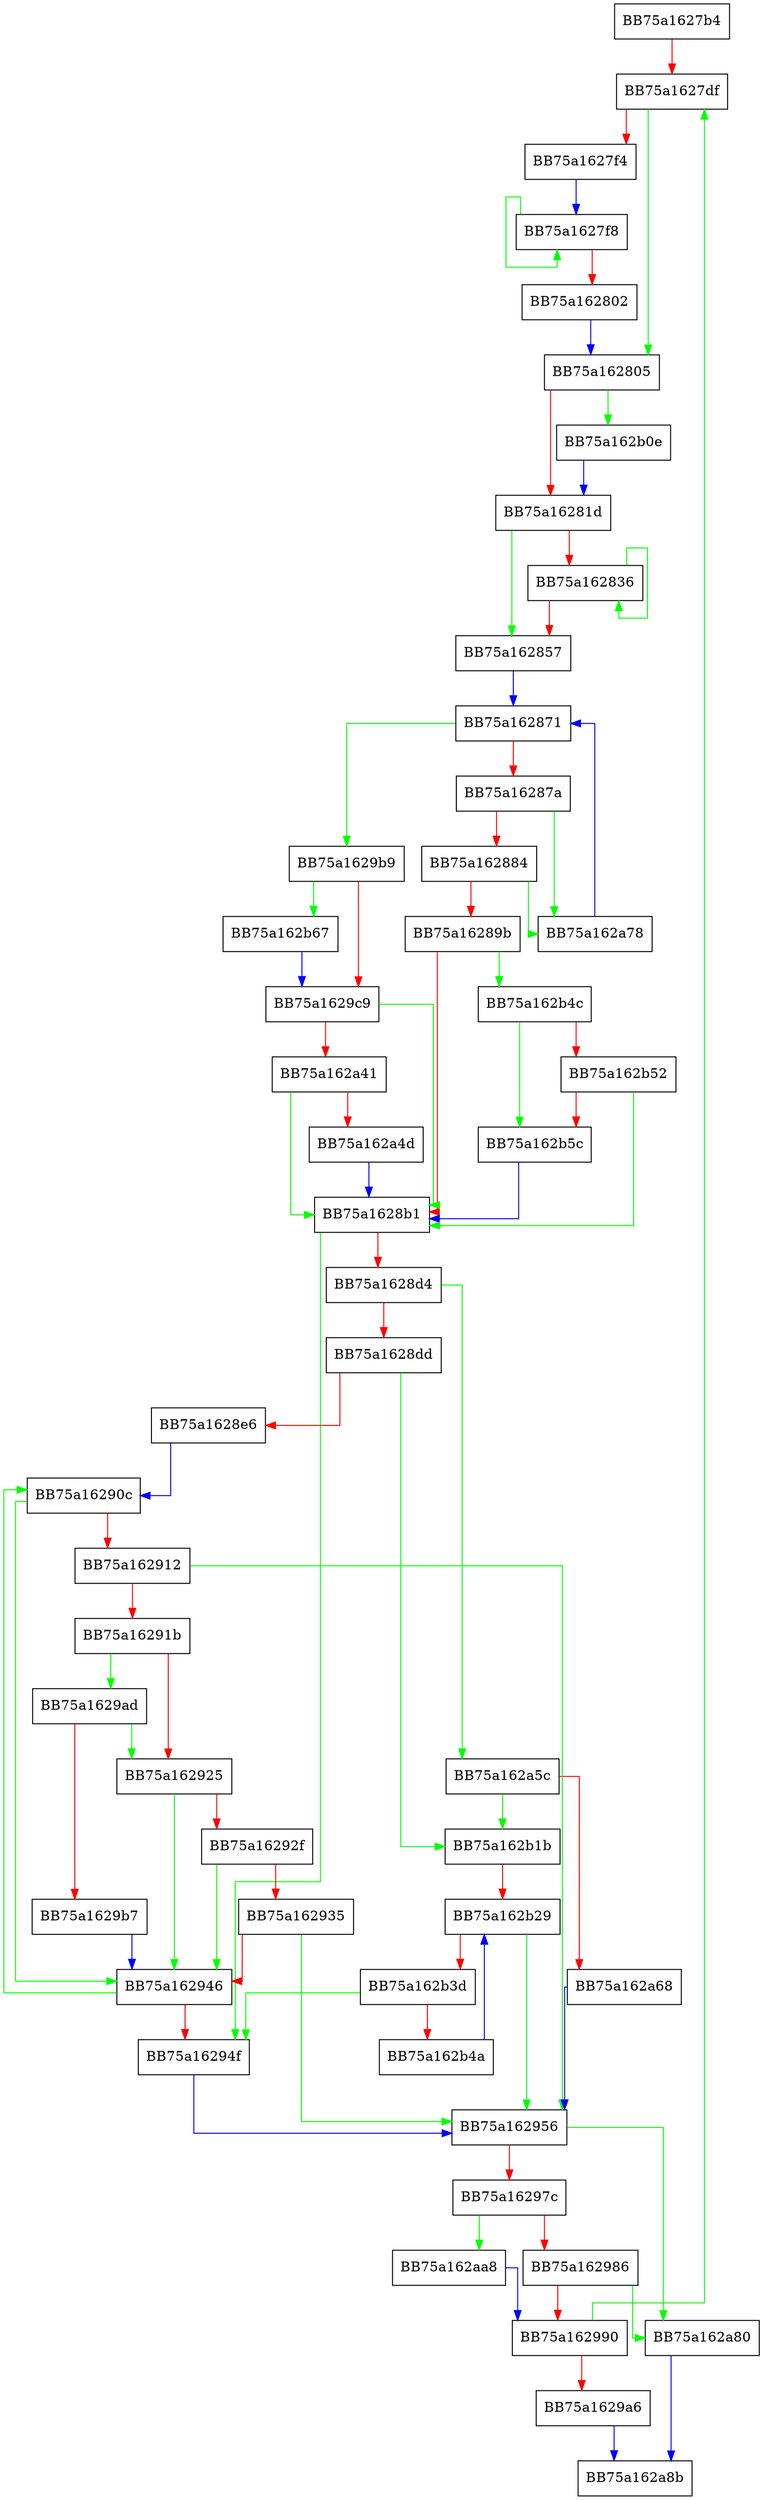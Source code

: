 digraph luaL_findtable {
  node [shape="box"];
  graph [splines=ortho];
  BB75a1627b4 -> BB75a1627df [color="red"];
  BB75a1627df -> BB75a162805 [color="green"];
  BB75a1627df -> BB75a1627f4 [color="red"];
  BB75a1627f4 -> BB75a1627f8 [color="blue"];
  BB75a1627f8 -> BB75a1627f8 [color="green"];
  BB75a1627f8 -> BB75a162802 [color="red"];
  BB75a162802 -> BB75a162805 [color="blue"];
  BB75a162805 -> BB75a162b0e [color="green"];
  BB75a162805 -> BB75a16281d [color="red"];
  BB75a16281d -> BB75a162857 [color="green"];
  BB75a16281d -> BB75a162836 [color="red"];
  BB75a162836 -> BB75a162836 [color="green"];
  BB75a162836 -> BB75a162857 [color="red"];
  BB75a162857 -> BB75a162871 [color="blue"];
  BB75a162871 -> BB75a1629b9 [color="green"];
  BB75a162871 -> BB75a16287a [color="red"];
  BB75a16287a -> BB75a162a78 [color="green"];
  BB75a16287a -> BB75a162884 [color="red"];
  BB75a162884 -> BB75a162a78 [color="green"];
  BB75a162884 -> BB75a16289b [color="red"];
  BB75a16289b -> BB75a162b4c [color="green"];
  BB75a16289b -> BB75a1628b1 [color="red"];
  BB75a1628b1 -> BB75a16294f [color="green"];
  BB75a1628b1 -> BB75a1628d4 [color="red"];
  BB75a1628d4 -> BB75a162a5c [color="green"];
  BB75a1628d4 -> BB75a1628dd [color="red"];
  BB75a1628dd -> BB75a162b1b [color="green"];
  BB75a1628dd -> BB75a1628e6 [color="red"];
  BB75a1628e6 -> BB75a16290c [color="blue"];
  BB75a16290c -> BB75a162946 [color="green"];
  BB75a16290c -> BB75a162912 [color="red"];
  BB75a162912 -> BB75a162956 [color="green"];
  BB75a162912 -> BB75a16291b [color="red"];
  BB75a16291b -> BB75a1629ad [color="green"];
  BB75a16291b -> BB75a162925 [color="red"];
  BB75a162925 -> BB75a162946 [color="green"];
  BB75a162925 -> BB75a16292f [color="red"];
  BB75a16292f -> BB75a162946 [color="green"];
  BB75a16292f -> BB75a162935 [color="red"];
  BB75a162935 -> BB75a162956 [color="green"];
  BB75a162935 -> BB75a162946 [color="red"];
  BB75a162946 -> BB75a16290c [color="green"];
  BB75a162946 -> BB75a16294f [color="red"];
  BB75a16294f -> BB75a162956 [color="blue"];
  BB75a162956 -> BB75a162a80 [color="green"];
  BB75a162956 -> BB75a16297c [color="red"];
  BB75a16297c -> BB75a162aa8 [color="green"];
  BB75a16297c -> BB75a162986 [color="red"];
  BB75a162986 -> BB75a162a80 [color="green"];
  BB75a162986 -> BB75a162990 [color="red"];
  BB75a162990 -> BB75a1627df [color="green"];
  BB75a162990 -> BB75a1629a6 [color="red"];
  BB75a1629a6 -> BB75a162a8b [color="blue"];
  BB75a1629ad -> BB75a162925 [color="green"];
  BB75a1629ad -> BB75a1629b7 [color="red"];
  BB75a1629b7 -> BB75a162946 [color="blue"];
  BB75a1629b9 -> BB75a162b67 [color="green"];
  BB75a1629b9 -> BB75a1629c9 [color="red"];
  BB75a1629c9 -> BB75a1628b1 [color="green"];
  BB75a1629c9 -> BB75a162a41 [color="red"];
  BB75a162a41 -> BB75a1628b1 [color="green"];
  BB75a162a41 -> BB75a162a4d [color="red"];
  BB75a162a4d -> BB75a1628b1 [color="blue"];
  BB75a162a5c -> BB75a162b1b [color="green"];
  BB75a162a5c -> BB75a162a68 [color="red"];
  BB75a162a68 -> BB75a162956 [color="blue"];
  BB75a162a78 -> BB75a162871 [color="blue"];
  BB75a162a80 -> BB75a162a8b [color="blue"];
  BB75a162aa8 -> BB75a162990 [color="blue"];
  BB75a162b0e -> BB75a16281d [color="blue"];
  BB75a162b1b -> BB75a162b29 [color="red"];
  BB75a162b29 -> BB75a162956 [color="green"];
  BB75a162b29 -> BB75a162b3d [color="red"];
  BB75a162b3d -> BB75a16294f [color="green"];
  BB75a162b3d -> BB75a162b4a [color="red"];
  BB75a162b4a -> BB75a162b29 [color="blue"];
  BB75a162b4c -> BB75a162b5c [color="green"];
  BB75a162b4c -> BB75a162b52 [color="red"];
  BB75a162b52 -> BB75a1628b1 [color="green"];
  BB75a162b52 -> BB75a162b5c [color="red"];
  BB75a162b5c -> BB75a1628b1 [color="blue"];
  BB75a162b67 -> BB75a1629c9 [color="blue"];
}